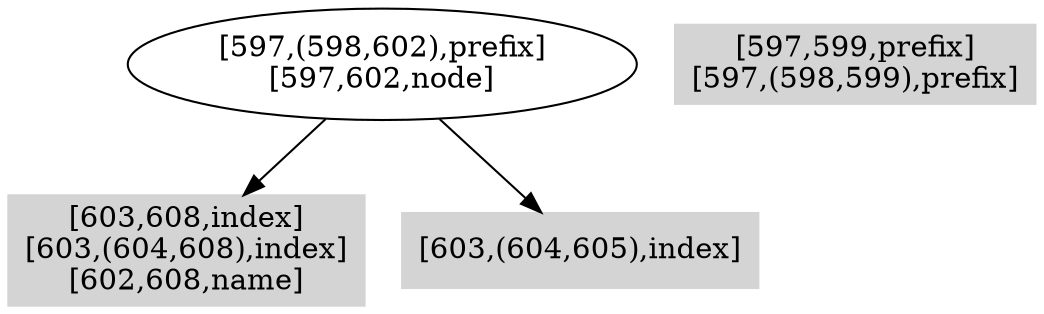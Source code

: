 digraph { 
308 [shape=box,style=filled,color=".0 .0 .83",label="[603,608,index]\n[603,(604,608),index]\n[602,608,name]"];
309 [shape=box,style=filled,color=".0 .0 .83",label="[603,(604,605),index]"];
310 [label="[597,(598,602),prefix]\n[597,602,node]"];
311 [shape=box,style=filled,color=".0 .0 .83",label="[597,599,prefix]\n[597,(598,599),prefix]"];
310 -> 308;
310 -> 309;
}